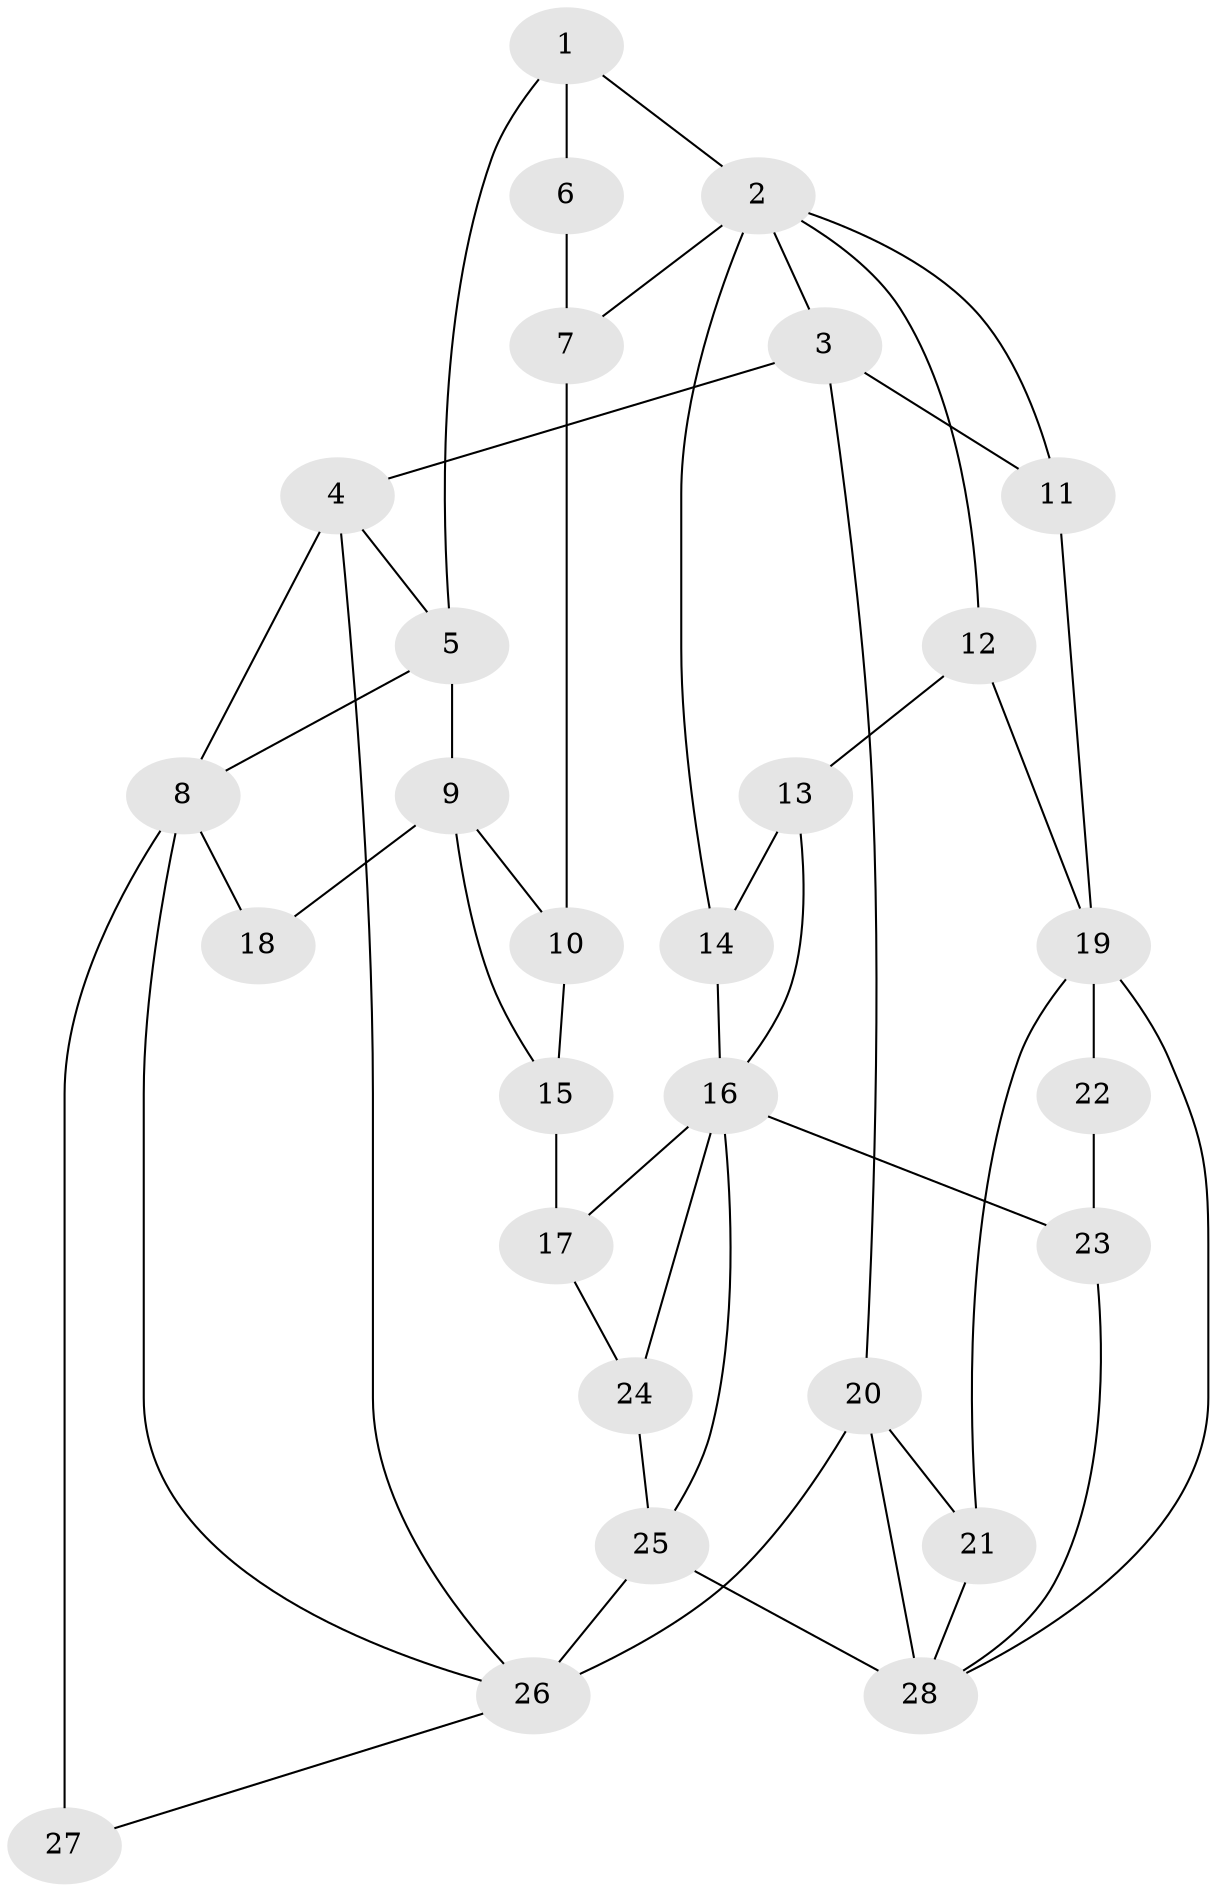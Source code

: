 // original degree distribution, {3: 0.03571428571428571, 4: 0.25, 5: 0.5, 6: 0.21428571428571427}
// Generated by graph-tools (version 1.1) at 2025/38/03/09/25 02:38:48]
// undirected, 28 vertices, 50 edges
graph export_dot {
graph [start="1"]
  node [color=gray90,style=filled];
  1;
  2;
  3;
  4;
  5;
  6;
  7;
  8;
  9;
  10;
  11;
  12;
  13;
  14;
  15;
  16;
  17;
  18;
  19;
  20;
  21;
  22;
  23;
  24;
  25;
  26;
  27;
  28;
  1 -- 2 [weight=1.0];
  1 -- 5 [weight=1.0];
  1 -- 6 [weight=2.0];
  2 -- 3 [weight=1.0];
  2 -- 7 [weight=1.0];
  2 -- 11 [weight=1.0];
  2 -- 12 [weight=1.0];
  2 -- 14 [weight=1.0];
  3 -- 4 [weight=1.0];
  3 -- 11 [weight=1.0];
  3 -- 20 [weight=1.0];
  4 -- 5 [weight=1.0];
  4 -- 8 [weight=1.0];
  4 -- 26 [weight=1.0];
  5 -- 8 [weight=1.0];
  5 -- 9 [weight=2.0];
  6 -- 7 [weight=1.0];
  7 -- 10 [weight=1.0];
  8 -- 18 [weight=1.0];
  8 -- 26 [weight=1.0];
  8 -- 27 [weight=2.0];
  9 -- 10 [weight=1.0];
  9 -- 15 [weight=1.0];
  9 -- 18 [weight=2.0];
  10 -- 15 [weight=1.0];
  11 -- 19 [weight=1.0];
  12 -- 13 [weight=1.0];
  12 -- 19 [weight=1.0];
  13 -- 14 [weight=1.0];
  13 -- 16 [weight=1.0];
  14 -- 16 [weight=1.0];
  15 -- 17 [weight=1.0];
  16 -- 17 [weight=1.0];
  16 -- 23 [weight=1.0];
  16 -- 24 [weight=1.0];
  16 -- 25 [weight=1.0];
  17 -- 24 [weight=1.0];
  19 -- 21 [weight=1.0];
  19 -- 22 [weight=2.0];
  19 -- 28 [weight=1.0];
  20 -- 21 [weight=1.0];
  20 -- 26 [weight=1.0];
  20 -- 28 [weight=1.0];
  21 -- 28 [weight=1.0];
  22 -- 23 [weight=1.0];
  23 -- 28 [weight=1.0];
  24 -- 25 [weight=1.0];
  25 -- 26 [weight=2.0];
  25 -- 28 [weight=2.0];
  26 -- 27 [weight=1.0];
}
